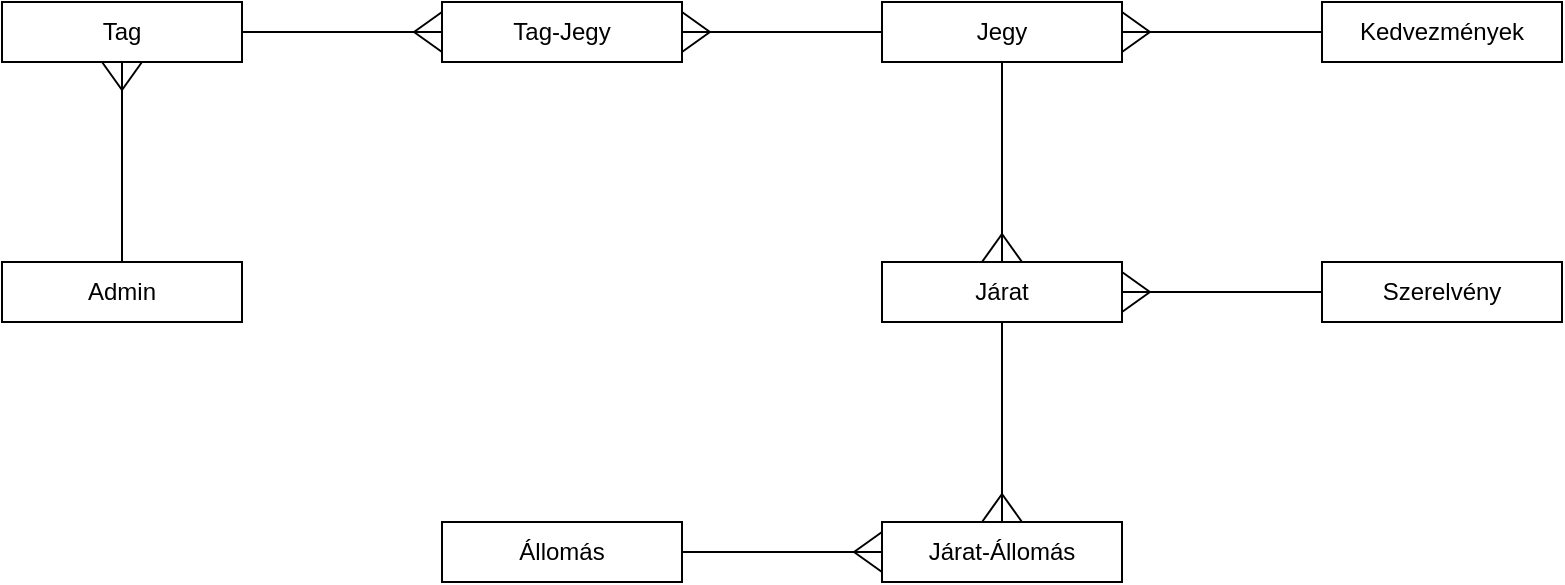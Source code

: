 <mxfile version="24.7.17">
  <diagram name="1 oldal" id="Ghkd28NUBnx_2Z-D6c8a">
    <mxGraphModel dx="784" dy="1193" grid="1" gridSize="10" guides="1" tooltips="1" connect="1" arrows="1" fold="1" page="1" pageScale="1" pageWidth="827" pageHeight="1169" math="0" shadow="0">
      <root>
        <mxCell id="0" />
        <mxCell id="1" parent="0" />
        <mxCell id="jS4FJ0WYf3dUqRhWNFP8-2" value="Jegy" style="rounded=0;whiteSpace=wrap;html=1;" parent="1" vertex="1">
          <mxGeometry x="480" y="180" width="120" height="30" as="geometry" />
        </mxCell>
        <mxCell id="jS4FJ0WYf3dUqRhWNFP8-3" value="Járat" style="rounded=0;whiteSpace=wrap;html=1;" parent="1" vertex="1">
          <mxGeometry x="480" y="310" width="120" height="30" as="geometry" />
        </mxCell>
        <mxCell id="jS4FJ0WYf3dUqRhWNFP8-5" value="Tag" style="rounded=0;whiteSpace=wrap;html=1;" parent="1" vertex="1">
          <mxGeometry x="40" y="180" width="120" height="30" as="geometry" />
        </mxCell>
        <mxCell id="jS4FJ0WYf3dUqRhWNFP8-6" value="Állomás" style="rounded=0;whiteSpace=wrap;html=1;" parent="1" vertex="1">
          <mxGeometry x="260" y="440" width="120" height="30" as="geometry" />
        </mxCell>
        <mxCell id="jS4FJ0WYf3dUqRhWNFP8-30" value="Járat-Állomás" style="rounded=0;whiteSpace=wrap;html=1;" parent="1" vertex="1">
          <mxGeometry x="480" y="440" width="120" height="30" as="geometry" />
        </mxCell>
        <mxCell id="jS4FJ0WYf3dUqRhWNFP8-31" value="" style="group;rotation=-180;" parent="1" vertex="1" connectable="0">
          <mxGeometry x="380" y="445" width="100" height="20" as="geometry" />
        </mxCell>
        <mxCell id="jS4FJ0WYf3dUqRhWNFP8-32" value="" style="endArrow=none;html=1;rounded=0;" parent="jS4FJ0WYf3dUqRhWNFP8-31" edge="1">
          <mxGeometry width="50" height="50" relative="1" as="geometry">
            <mxPoint x="100" y="10" as="sourcePoint" />
            <mxPoint y="10" as="targetPoint" />
          </mxGeometry>
        </mxCell>
        <mxCell id="jS4FJ0WYf3dUqRhWNFP8-33" value="" style="endArrow=none;html=1;rounded=0;" parent="jS4FJ0WYf3dUqRhWNFP8-31" edge="1">
          <mxGeometry width="50" height="50" relative="1" as="geometry">
            <mxPoint x="100" as="sourcePoint" />
            <mxPoint x="86" y="10" as="targetPoint" />
          </mxGeometry>
        </mxCell>
        <mxCell id="jS4FJ0WYf3dUqRhWNFP8-34" value="" style="endArrow=none;html=1;rounded=0;" parent="jS4FJ0WYf3dUqRhWNFP8-31" edge="1">
          <mxGeometry width="50" height="50" relative="1" as="geometry">
            <mxPoint x="100" y="20" as="sourcePoint" />
            <mxPoint x="86" y="10" as="targetPoint" />
          </mxGeometry>
        </mxCell>
        <mxCell id="jS4FJ0WYf3dUqRhWNFP8-36" value="" style="group;rotation=-90;" parent="1" vertex="1" connectable="0">
          <mxGeometry x="490" y="380" width="100" height="20" as="geometry" />
        </mxCell>
        <mxCell id="jS4FJ0WYf3dUqRhWNFP8-37" value="" style="endArrow=none;html=1;rounded=0;" parent="jS4FJ0WYf3dUqRhWNFP8-36" edge="1">
          <mxGeometry width="50" height="50" relative="1" as="geometry">
            <mxPoint x="50" y="60" as="sourcePoint" />
            <mxPoint x="50" y="-40" as="targetPoint" />
          </mxGeometry>
        </mxCell>
        <mxCell id="jS4FJ0WYf3dUqRhWNFP8-38" value="" style="endArrow=none;html=1;rounded=0;" parent="jS4FJ0WYf3dUqRhWNFP8-36" edge="1">
          <mxGeometry width="50" height="50" relative="1" as="geometry">
            <mxPoint x="60" y="60" as="sourcePoint" />
            <mxPoint x="50" y="46" as="targetPoint" />
          </mxGeometry>
        </mxCell>
        <mxCell id="jS4FJ0WYf3dUqRhWNFP8-39" value="" style="endArrow=none;html=1;rounded=0;" parent="jS4FJ0WYf3dUqRhWNFP8-36" edge="1">
          <mxGeometry width="50" height="50" relative="1" as="geometry">
            <mxPoint x="40" y="60" as="sourcePoint" />
            <mxPoint x="50" y="46" as="targetPoint" />
          </mxGeometry>
        </mxCell>
        <mxCell id="jS4FJ0WYf3dUqRhWNFP8-50" value="" style="group;rotation=0;" parent="1" vertex="1" connectable="0">
          <mxGeometry x="380" y="185" width="100" height="20" as="geometry" />
        </mxCell>
        <mxCell id="jS4FJ0WYf3dUqRhWNFP8-51" value="" style="endArrow=none;html=1;rounded=0;" parent="jS4FJ0WYf3dUqRhWNFP8-50" edge="1">
          <mxGeometry width="50" height="50" relative="1" as="geometry">
            <mxPoint y="10" as="sourcePoint" />
            <mxPoint x="100" y="10" as="targetPoint" />
          </mxGeometry>
        </mxCell>
        <mxCell id="jS4FJ0WYf3dUqRhWNFP8-52" value="" style="endArrow=none;html=1;rounded=0;" parent="jS4FJ0WYf3dUqRhWNFP8-50" edge="1">
          <mxGeometry width="50" height="50" relative="1" as="geometry">
            <mxPoint y="20" as="sourcePoint" />
            <mxPoint x="14" y="10" as="targetPoint" />
          </mxGeometry>
        </mxCell>
        <mxCell id="jS4FJ0WYf3dUqRhWNFP8-53" value="" style="endArrow=none;html=1;rounded=0;" parent="jS4FJ0WYf3dUqRhWNFP8-50" edge="1">
          <mxGeometry width="50" height="50" relative="1" as="geometry">
            <mxPoint as="sourcePoint" />
            <mxPoint x="14" y="10" as="targetPoint" />
          </mxGeometry>
        </mxCell>
        <mxCell id="jS4FJ0WYf3dUqRhWNFP8-63" value="" style="group;rotation=-90;" parent="1" vertex="1" connectable="0">
          <mxGeometry x="490" y="250" width="100" height="20" as="geometry" />
        </mxCell>
        <mxCell id="jS4FJ0WYf3dUqRhWNFP8-64" value="" style="endArrow=none;html=1;rounded=0;" parent="jS4FJ0WYf3dUqRhWNFP8-63" edge="1">
          <mxGeometry width="50" height="50" relative="1" as="geometry">
            <mxPoint x="50" y="60" as="sourcePoint" />
            <mxPoint x="50" y="-40" as="targetPoint" />
          </mxGeometry>
        </mxCell>
        <mxCell id="jS4FJ0WYf3dUqRhWNFP8-65" value="" style="endArrow=none;html=1;rounded=0;" parent="jS4FJ0WYf3dUqRhWNFP8-63" edge="1">
          <mxGeometry width="50" height="50" relative="1" as="geometry">
            <mxPoint x="60" y="60" as="sourcePoint" />
            <mxPoint x="50" y="46" as="targetPoint" />
          </mxGeometry>
        </mxCell>
        <mxCell id="jS4FJ0WYf3dUqRhWNFP8-66" value="" style="endArrow=none;html=1;rounded=0;" parent="jS4FJ0WYf3dUqRhWNFP8-63" edge="1">
          <mxGeometry width="50" height="50" relative="1" as="geometry">
            <mxPoint x="40" y="60" as="sourcePoint" />
            <mxPoint x="50" y="46" as="targetPoint" />
          </mxGeometry>
        </mxCell>
        <mxCell id="jS4FJ0WYf3dUqRhWNFP8-67" value="Tag-Jegy" style="rounded=0;whiteSpace=wrap;html=1;" parent="1" vertex="1">
          <mxGeometry x="260" y="180" width="120" height="30" as="geometry" />
        </mxCell>
        <mxCell id="jS4FJ0WYf3dUqRhWNFP8-73" value="" style="group;rotation=-180;" parent="1" vertex="1" connectable="0">
          <mxGeometry x="160" y="185" width="100" height="20" as="geometry" />
        </mxCell>
        <mxCell id="jS4FJ0WYf3dUqRhWNFP8-74" value="" style="endArrow=none;html=1;rounded=0;" parent="jS4FJ0WYf3dUqRhWNFP8-73" edge="1">
          <mxGeometry width="50" height="50" relative="1" as="geometry">
            <mxPoint x="100" y="10" as="sourcePoint" />
            <mxPoint y="10" as="targetPoint" />
          </mxGeometry>
        </mxCell>
        <mxCell id="jS4FJ0WYf3dUqRhWNFP8-75" value="" style="endArrow=none;html=1;rounded=0;" parent="jS4FJ0WYf3dUqRhWNFP8-73" edge="1">
          <mxGeometry width="50" height="50" relative="1" as="geometry">
            <mxPoint x="100" as="sourcePoint" />
            <mxPoint x="86" y="10" as="targetPoint" />
          </mxGeometry>
        </mxCell>
        <mxCell id="jS4FJ0WYf3dUqRhWNFP8-76" value="" style="endArrow=none;html=1;rounded=0;" parent="jS4FJ0WYf3dUqRhWNFP8-73" edge="1">
          <mxGeometry width="50" height="50" relative="1" as="geometry">
            <mxPoint x="100" y="20" as="sourcePoint" />
            <mxPoint x="86" y="10" as="targetPoint" />
          </mxGeometry>
        </mxCell>
        <mxCell id="SHl5yc631p2XTNAET30Z-1" value="Kedvezmények" style="rounded=0;whiteSpace=wrap;html=1;" vertex="1" parent="1">
          <mxGeometry x="700" y="180" width="120" height="30" as="geometry" />
        </mxCell>
        <mxCell id="SHl5yc631p2XTNAET30Z-2" value="Szerelvény" style="rounded=0;whiteSpace=wrap;html=1;" vertex="1" parent="1">
          <mxGeometry x="700" y="310" width="120" height="30" as="geometry" />
        </mxCell>
        <mxCell id="SHl5yc631p2XTNAET30Z-3" value="" style="group;rotation=0;" vertex="1" connectable="0" parent="1">
          <mxGeometry x="600" y="315" width="100" height="20" as="geometry" />
        </mxCell>
        <mxCell id="SHl5yc631p2XTNAET30Z-4" value="" style="endArrow=none;html=1;rounded=0;" edge="1" parent="SHl5yc631p2XTNAET30Z-3">
          <mxGeometry width="50" height="50" relative="1" as="geometry">
            <mxPoint y="10" as="sourcePoint" />
            <mxPoint x="100" y="10" as="targetPoint" />
          </mxGeometry>
        </mxCell>
        <mxCell id="SHl5yc631p2XTNAET30Z-5" value="" style="endArrow=none;html=1;rounded=0;" edge="1" parent="SHl5yc631p2XTNAET30Z-3">
          <mxGeometry width="50" height="50" relative="1" as="geometry">
            <mxPoint y="20" as="sourcePoint" />
            <mxPoint x="14" y="10" as="targetPoint" />
          </mxGeometry>
        </mxCell>
        <mxCell id="SHl5yc631p2XTNAET30Z-6" value="" style="endArrow=none;html=1;rounded=0;" edge="1" parent="SHl5yc631p2XTNAET30Z-3">
          <mxGeometry width="50" height="50" relative="1" as="geometry">
            <mxPoint as="sourcePoint" />
            <mxPoint x="14" y="10" as="targetPoint" />
          </mxGeometry>
        </mxCell>
        <mxCell id="SHl5yc631p2XTNAET30Z-12" value="Admin" style="rounded=0;whiteSpace=wrap;html=1;" vertex="1" parent="1">
          <mxGeometry x="40" y="310" width="120" height="30" as="geometry" />
        </mxCell>
        <mxCell id="SHl5yc631p2XTNAET30Z-14" value="" style="group;rotation=90;" vertex="1" connectable="0" parent="1">
          <mxGeometry x="50" y="250" width="100" height="20" as="geometry" />
        </mxCell>
        <mxCell id="SHl5yc631p2XTNAET30Z-15" value="" style="endArrow=none;html=1;rounded=0;" edge="1" parent="SHl5yc631p2XTNAET30Z-14">
          <mxGeometry width="50" height="50" relative="1" as="geometry">
            <mxPoint x="50" y="-40" as="sourcePoint" />
            <mxPoint x="50" y="60" as="targetPoint" />
          </mxGeometry>
        </mxCell>
        <mxCell id="SHl5yc631p2XTNAET30Z-16" value="" style="endArrow=none;html=1;rounded=0;" edge="1" parent="SHl5yc631p2XTNAET30Z-14">
          <mxGeometry width="50" height="50" relative="1" as="geometry">
            <mxPoint x="40" y="-40" as="sourcePoint" />
            <mxPoint x="50" y="-26" as="targetPoint" />
          </mxGeometry>
        </mxCell>
        <mxCell id="SHl5yc631p2XTNAET30Z-17" value="" style="endArrow=none;html=1;rounded=0;" edge="1" parent="SHl5yc631p2XTNAET30Z-14">
          <mxGeometry width="50" height="50" relative="1" as="geometry">
            <mxPoint x="60" y="-40" as="sourcePoint" />
            <mxPoint x="50" y="-26" as="targetPoint" />
          </mxGeometry>
        </mxCell>
        <mxCell id="SHl5yc631p2XTNAET30Z-18" value="" style="group;rotation=0;" vertex="1" connectable="0" parent="1">
          <mxGeometry x="600" y="185" width="100" height="20" as="geometry" />
        </mxCell>
        <mxCell id="SHl5yc631p2XTNAET30Z-19" value="" style="endArrow=none;html=1;rounded=0;" edge="1" parent="SHl5yc631p2XTNAET30Z-18">
          <mxGeometry width="50" height="50" relative="1" as="geometry">
            <mxPoint y="10" as="sourcePoint" />
            <mxPoint x="100" y="10" as="targetPoint" />
          </mxGeometry>
        </mxCell>
        <mxCell id="SHl5yc631p2XTNAET30Z-20" value="" style="endArrow=none;html=1;rounded=0;" edge="1" parent="SHl5yc631p2XTNAET30Z-18">
          <mxGeometry width="50" height="50" relative="1" as="geometry">
            <mxPoint y="20" as="sourcePoint" />
            <mxPoint x="14" y="10" as="targetPoint" />
          </mxGeometry>
        </mxCell>
        <mxCell id="SHl5yc631p2XTNAET30Z-21" value="" style="endArrow=none;html=1;rounded=0;" edge="1" parent="SHl5yc631p2XTNAET30Z-18">
          <mxGeometry width="50" height="50" relative="1" as="geometry">
            <mxPoint as="sourcePoint" />
            <mxPoint x="14" y="10" as="targetPoint" />
          </mxGeometry>
        </mxCell>
      </root>
    </mxGraphModel>
  </diagram>
</mxfile>
